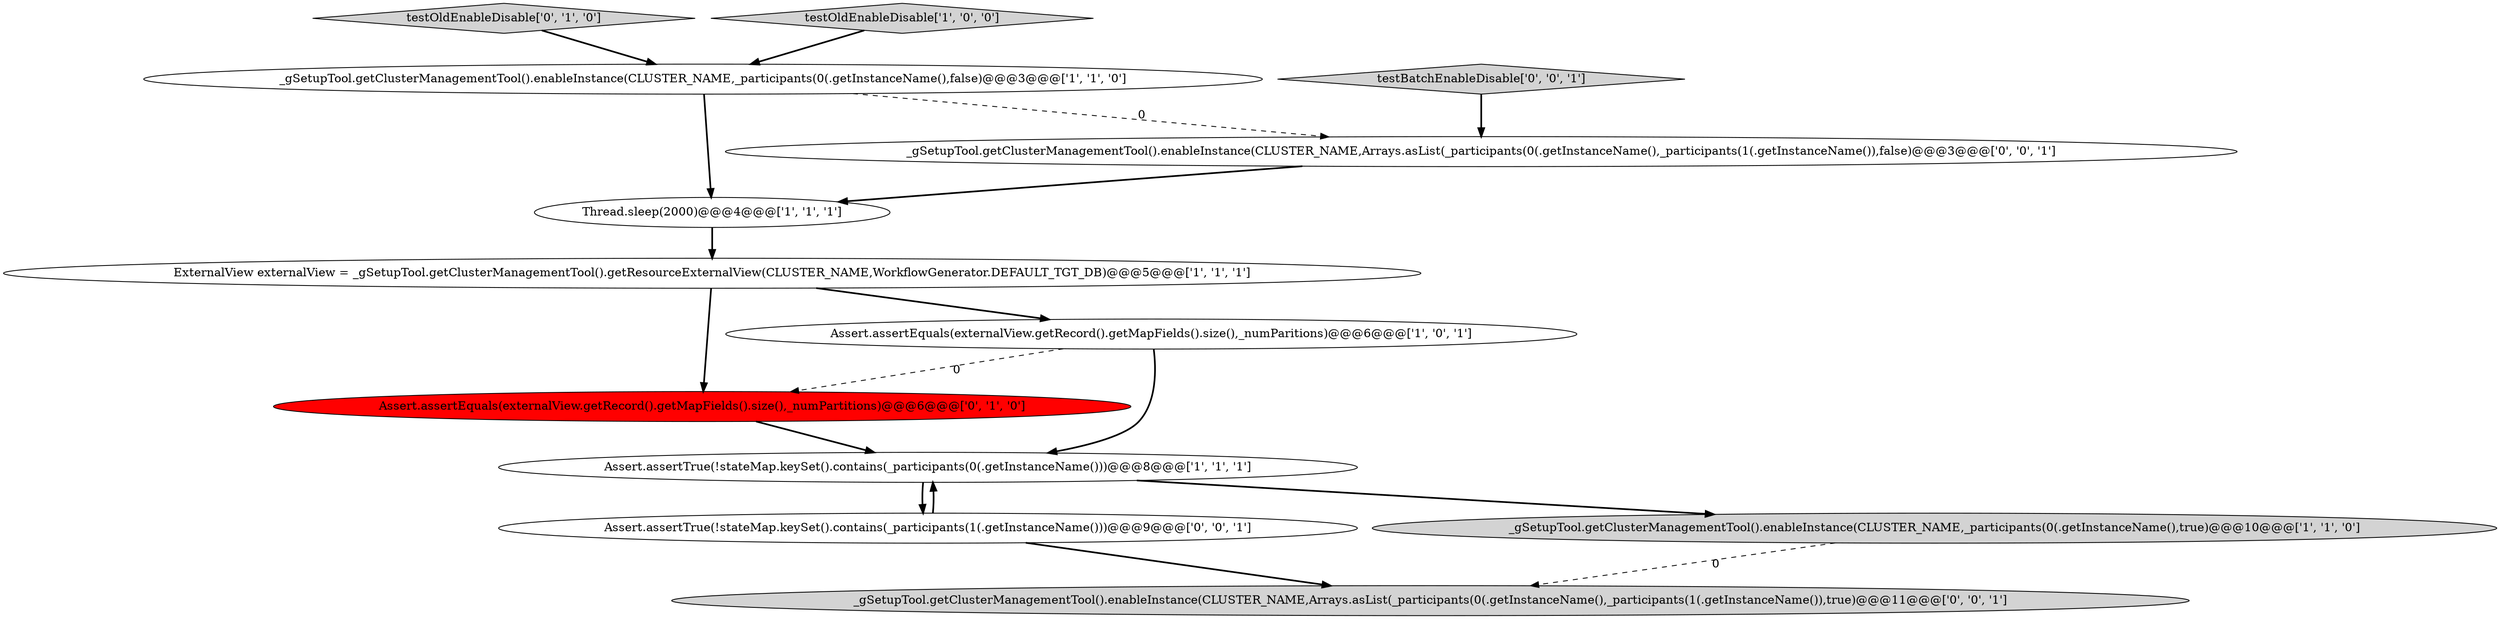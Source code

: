 digraph {
7 [style = filled, label = "testOldEnableDisable['0', '1', '0']", fillcolor = lightgray, shape = diamond image = "AAA0AAABBB2BBB"];
12 [style = filled, label = "Assert.assertTrue(!stateMap.keySet().contains(_participants(1(.getInstanceName()))@@@9@@@['0', '0', '1']", fillcolor = white, shape = ellipse image = "AAA0AAABBB3BBB"];
5 [style = filled, label = "ExternalView externalView = _gSetupTool.getClusterManagementTool().getResourceExternalView(CLUSTER_NAME,WorkflowGenerator.DEFAULT_TGT_DB)@@@5@@@['1', '1', '1']", fillcolor = white, shape = ellipse image = "AAA0AAABBB1BBB"];
8 [style = filled, label = "Assert.assertEquals(externalView.getRecord().getMapFields().size(),_numPartitions)@@@6@@@['0', '1', '0']", fillcolor = red, shape = ellipse image = "AAA1AAABBB2BBB"];
4 [style = filled, label = "_gSetupTool.getClusterManagementTool().enableInstance(CLUSTER_NAME,_participants(0(.getInstanceName(),true)@@@10@@@['1', '1', '0']", fillcolor = lightgray, shape = ellipse image = "AAA0AAABBB1BBB"];
0 [style = filled, label = "_gSetupTool.getClusterManagementTool().enableInstance(CLUSTER_NAME,_participants(0(.getInstanceName(),false)@@@3@@@['1', '1', '0']", fillcolor = white, shape = ellipse image = "AAA0AAABBB1BBB"];
1 [style = filled, label = "Assert.assertEquals(externalView.getRecord().getMapFields().size(),_numParitions)@@@6@@@['1', '0', '1']", fillcolor = white, shape = ellipse image = "AAA0AAABBB1BBB"];
6 [style = filled, label = "testOldEnableDisable['1', '0', '0']", fillcolor = lightgray, shape = diamond image = "AAA0AAABBB1BBB"];
2 [style = filled, label = "Thread.sleep(2000)@@@4@@@['1', '1', '1']", fillcolor = white, shape = ellipse image = "AAA0AAABBB1BBB"];
11 [style = filled, label = "testBatchEnableDisable['0', '0', '1']", fillcolor = lightgray, shape = diamond image = "AAA0AAABBB3BBB"];
9 [style = filled, label = "_gSetupTool.getClusterManagementTool().enableInstance(CLUSTER_NAME,Arrays.asList(_participants(0(.getInstanceName(),_participants(1(.getInstanceName()),false)@@@3@@@['0', '0', '1']", fillcolor = white, shape = ellipse image = "AAA0AAABBB3BBB"];
3 [style = filled, label = "Assert.assertTrue(!stateMap.keySet().contains(_participants(0(.getInstanceName()))@@@8@@@['1', '1', '1']", fillcolor = white, shape = ellipse image = "AAA0AAABBB1BBB"];
10 [style = filled, label = "_gSetupTool.getClusterManagementTool().enableInstance(CLUSTER_NAME,Arrays.asList(_participants(0(.getInstanceName(),_participants(1(.getInstanceName()),true)@@@11@@@['0', '0', '1']", fillcolor = lightgray, shape = ellipse image = "AAA0AAABBB3BBB"];
1->3 [style = bold, label=""];
5->1 [style = bold, label=""];
5->8 [style = bold, label=""];
1->8 [style = dashed, label="0"];
7->0 [style = bold, label=""];
0->2 [style = bold, label=""];
6->0 [style = bold, label=""];
12->3 [style = bold, label=""];
12->10 [style = bold, label=""];
3->12 [style = bold, label=""];
0->9 [style = dashed, label="0"];
4->10 [style = dashed, label="0"];
11->9 [style = bold, label=""];
9->2 [style = bold, label=""];
3->4 [style = bold, label=""];
2->5 [style = bold, label=""];
8->3 [style = bold, label=""];
}
